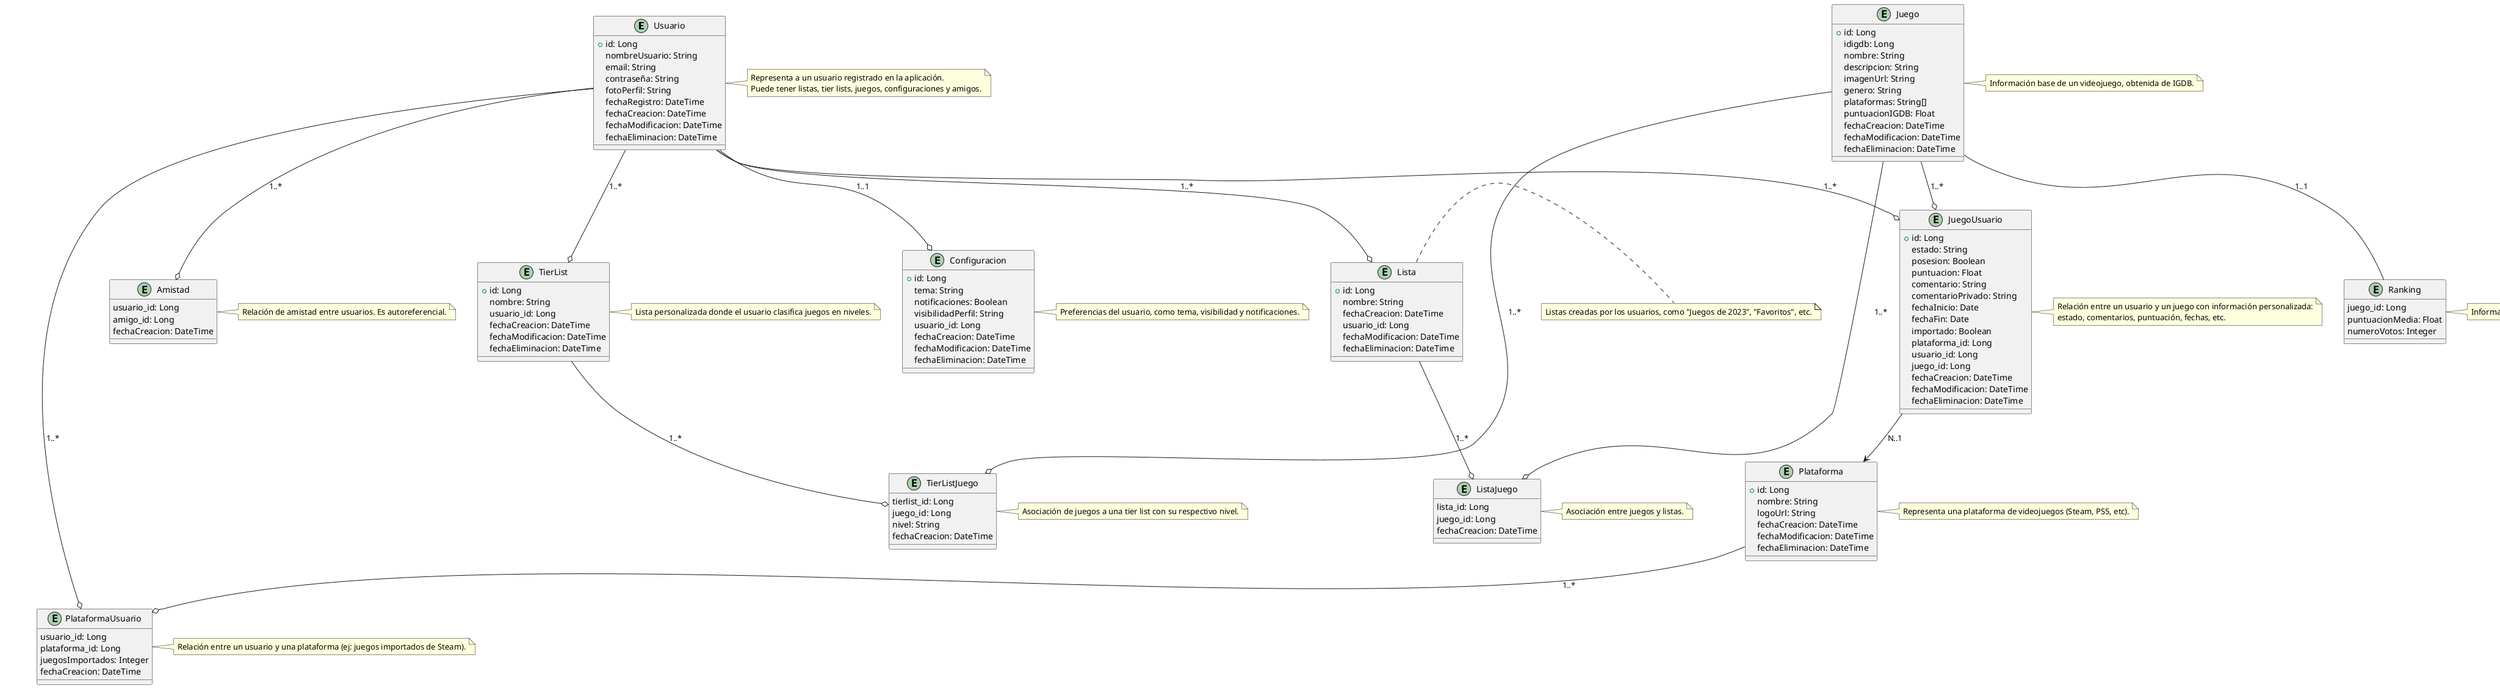 @startuml
' Descripción del sistema CheckPoint - Gestión de videojuegos, listas y usuarios

' === ENTIDADES PRINCIPALES ===

entity Usuario {
  +id: Long
  nombreUsuario: String
  email: String
  contraseña: String
  fotoPerfil: String
  fechaRegistro: DateTime
  fechaCreacion: DateTime
  fechaModificacion: DateTime
  fechaEliminacion: DateTime
}
note right of Usuario
  Representa a un usuario registrado en la aplicación.
  Puede tener listas, tier lists, juegos, configuraciones y amigos.
end note

entity Configuracion {
  +id: Long
  tema: String
  notificaciones: Boolean
  visibilidadPerfil: String
  usuario_id: Long
  fechaCreacion: DateTime
  fechaModificacion: DateTime
  fechaEliminacion: DateTime
}
note right of Configuracion
  Preferencias del usuario, como tema, visibilidad y notificaciones.
end note

entity Plataforma {
  +id: Long
  nombre: String
  logoUrl: String
  fechaCreacion: DateTime
  fechaModificacion: DateTime
  fechaEliminacion: DateTime
}
note right of Plataforma
  Representa una plataforma de videojuegos (Steam, PS5, etc).
end note

entity Juego {
  +id: Long
  idigdb: Long
  nombre: String
  descripcion: String
  imagenUrl: String
  genero: String
  plataformas: String[]
  puntuacionIGDB: Float
  fechaCreacion: DateTime
  fechaModificacion: DateTime
  fechaEliminacion: DateTime
}
note right of Juego
  Información base de un videojuego, obtenida de IGDB.
end note

entity JuegoUsuario {
  +id: Long
  estado: String
  posesion: Boolean
  puntuacion: Float
  comentario: String
  comentarioPrivado: String
  fechaInicio: Date
  fechaFin: Date
  importado: Boolean
  plataforma_id: Long
  usuario_id: Long
  juego_id: Long
  fechaCreacion: DateTime
  fechaModificacion: DateTime
  fechaEliminacion: DateTime
}
note right of JuegoUsuario
  Relación entre un usuario y un juego con información personalizada:
  estado, comentarios, puntuación, fechas, etc.
end note

entity Lista {
  +id: Long
  nombre: String
  fechaCreacion: DateTime
  usuario_id: Long
  fechaModificacion: DateTime
  fechaEliminacion: DateTime
}
note right of Lista
  Listas creadas por los usuarios, como "Juegos de 2023", "Favoritos", etc.
end note

entity ListaJuego {
  lista_id: Long
  juego_id: Long
  fechaCreacion: DateTime
}
note right of ListaJuego
  Asociación entre juegos y listas.
end note

entity TierList {
  +id: Long
  nombre: String
  usuario_id: Long
  fechaCreacion: DateTime
  fechaModificacion: DateTime
  fechaEliminacion: DateTime
}
note right of TierList
  Lista personalizada donde el usuario clasifica juegos en niveles.
end note

entity TierListJuego {
  tierlist_id: Long
  juego_id: Long
  nivel: String
  fechaCreacion: DateTime
}
note right of TierListJuego
  Asociación de juegos a una tier list con su respectivo nivel.
end note

entity PlataformaUsuario {
  usuario_id: Long
  plataforma_id: Long
  juegosImportados: Integer
  fechaCreacion: DateTime
}
note right of PlataformaUsuario
  Relación entre un usuario y una plataforma (ej: juegos importados de Steam).
end note

entity Ranking {
  juego_id: Long
  puntuacionMedia: Float
  numeroVotos: Integer
}
note right of Ranking
  Información agregada de puntuaciones de los usuarios sobre cada juego.
end note

entity Amistad {
  usuario_id: Long
  amigo_id: Long
  fechaCreacion: DateTime
}
note right of Amistad
  Relación de amistad entre usuarios. Es autoreferencial.
end note

' === RELACIONES ===

Usuario --o Configuracion : "1..1"
Usuario --o JuegoUsuario : "1..*"
Usuario --o Lista : "1..*"
Usuario --o TierList : "1..*"
Usuario --o PlataformaUsuario : "1..*"
Usuario --o Amistad : "1..*"
Juego --o JuegoUsuario : "1..*"
Juego --o ListaJuego : "1..*"
Juego --o TierListJuego : "1..*"
Juego -- Ranking : "1..1"
Lista --o ListaJuego : "1..*"
TierList --o TierListJuego : "1..*"
Plataforma --o PlataformaUsuario : "1..*"
JuegoUsuario --> Plataforma : "N..1"

@enduml